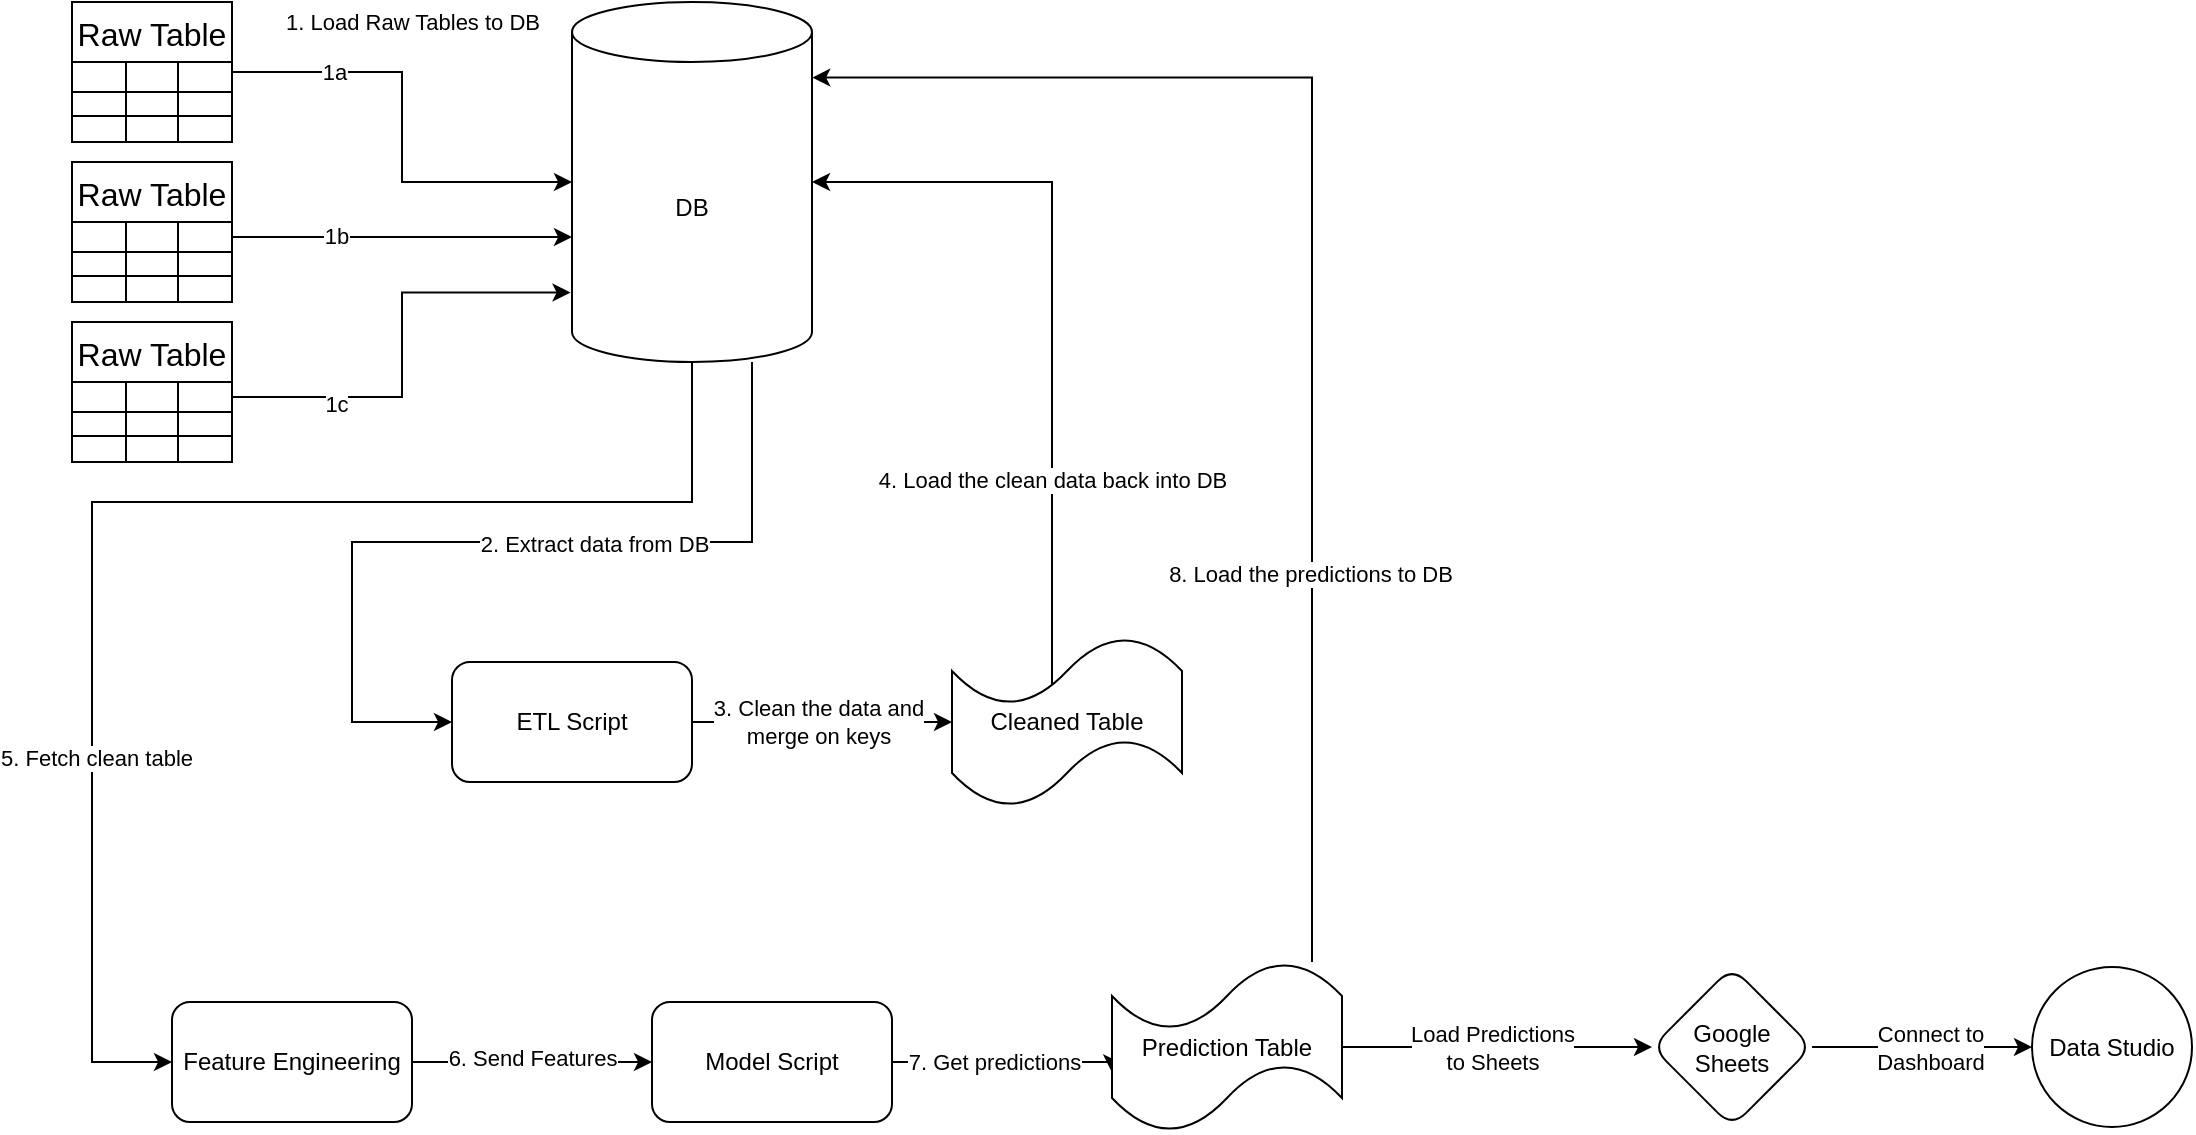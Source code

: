 <mxfile version="21.2.9" type="github">
  <diagram name="Page-1" id="itXvB60ISjNfNaF0H8Bf">
    <mxGraphModel dx="1186" dy="760" grid="1" gridSize="10" guides="1" tooltips="1" connect="1" arrows="1" fold="1" page="1" pageScale="1" pageWidth="850" pageHeight="1100" math="0" shadow="0">
      <root>
        <mxCell id="0" />
        <mxCell id="1" parent="0" />
        <mxCell id="gFEelxLtCZG7aMDX4lq9-77" style="edgeStyle=orthogonalEdgeStyle;rounded=0;orthogonalLoop=1;jettySize=auto;html=1;entryX=0;entryY=0.5;entryDx=0;entryDy=0;" edge="1" parent="1" source="gFEelxLtCZG7aMDX4lq9-1" target="gFEelxLtCZG7aMDX4lq9-76">
          <mxGeometry relative="1" as="geometry">
            <mxPoint x="310" y="330" as="targetPoint" />
            <Array as="points">
              <mxPoint x="380" y="310" />
              <mxPoint x="180" y="310" />
              <mxPoint x="180" y="400" />
            </Array>
          </mxGeometry>
        </mxCell>
        <mxCell id="gFEelxLtCZG7aMDX4lq9-84" value="2. Extract data from DB" style="edgeLabel;html=1;align=center;verticalAlign=middle;resizable=0;points=[];" vertex="1" connectable="0" parent="gFEelxLtCZG7aMDX4lq9-77">
          <mxGeometry x="-0.214" y="1" relative="1" as="geometry">
            <mxPoint as="offset" />
          </mxGeometry>
        </mxCell>
        <mxCell id="gFEelxLtCZG7aMDX4lq9-88" style="edgeStyle=orthogonalEdgeStyle;rounded=0;orthogonalLoop=1;jettySize=auto;html=1;entryX=0;entryY=0.5;entryDx=0;entryDy=0;" edge="1" parent="1" source="gFEelxLtCZG7aMDX4lq9-1" target="gFEelxLtCZG7aMDX4lq9-89">
          <mxGeometry relative="1" as="geometry">
            <mxPoint x="80" y="570" as="targetPoint" />
            <Array as="points">
              <mxPoint x="350" y="290" />
              <mxPoint x="50" y="290" />
              <mxPoint x="50" y="570" />
            </Array>
          </mxGeometry>
        </mxCell>
        <mxCell id="gFEelxLtCZG7aMDX4lq9-90" value="5. Fetch clean table" style="edgeLabel;html=1;align=center;verticalAlign=middle;resizable=0;points=[];" vertex="1" connectable="0" parent="gFEelxLtCZG7aMDX4lq9-88">
          <mxGeometry x="0.444" y="2" relative="1" as="geometry">
            <mxPoint as="offset" />
          </mxGeometry>
        </mxCell>
        <mxCell id="gFEelxLtCZG7aMDX4lq9-1" value="DB" style="shape=cylinder3;whiteSpace=wrap;html=1;boundedLbl=1;backgroundOutline=1;size=15;" vertex="1" parent="1">
          <mxGeometry x="290" y="40" width="120" height="180" as="geometry" />
        </mxCell>
        <mxCell id="gFEelxLtCZG7aMDX4lq9-72" value="" style="edgeStyle=orthogonalEdgeStyle;rounded=0;orthogonalLoop=1;jettySize=auto;html=1;entryX=0;entryY=0.5;entryDx=0;entryDy=0;entryPerimeter=0;" edge="1" parent="1" source="gFEelxLtCZG7aMDX4lq9-28" target="gFEelxLtCZG7aMDX4lq9-1">
          <mxGeometry relative="1" as="geometry">
            <mxPoint x="180" y="75" as="targetPoint" />
          </mxGeometry>
        </mxCell>
        <mxCell id="gFEelxLtCZG7aMDX4lq9-81" value="1a" style="edgeLabel;html=1;align=center;verticalAlign=middle;resizable=0;points=[];" vertex="1" connectable="0" parent="gFEelxLtCZG7aMDX4lq9-72">
          <mxGeometry x="-0.442" y="-1" relative="1" as="geometry">
            <mxPoint x="-12" y="-1" as="offset" />
          </mxGeometry>
        </mxCell>
        <mxCell id="gFEelxLtCZG7aMDX4lq9-85" value="1. Load Raw Tables to DB" style="edgeLabel;html=1;align=center;verticalAlign=middle;resizable=0;points=[];" vertex="1" connectable="0" parent="gFEelxLtCZG7aMDX4lq9-72">
          <mxGeometry x="-0.382" y="2" relative="1" as="geometry">
            <mxPoint x="20" y="-23" as="offset" />
          </mxGeometry>
        </mxCell>
        <mxCell id="gFEelxLtCZG7aMDX4lq9-28" value="Raw Table" style="shape=table;startSize=30;container=1;collapsible=0;childLayout=tableLayout;strokeColor=default;fontSize=16;" vertex="1" parent="1">
          <mxGeometry x="40" y="40" width="80" height="70" as="geometry" />
        </mxCell>
        <mxCell id="gFEelxLtCZG7aMDX4lq9-29" value="" style="shape=tableRow;horizontal=0;startSize=0;swimlaneHead=0;swimlaneBody=0;strokeColor=inherit;top=0;left=0;bottom=0;right=0;collapsible=0;dropTarget=0;fillColor=none;points=[[0,0.5],[1,0.5]];portConstraint=eastwest;fontSize=16;" vertex="1" parent="gFEelxLtCZG7aMDX4lq9-28">
          <mxGeometry y="30" width="80" height="15" as="geometry" />
        </mxCell>
        <mxCell id="gFEelxLtCZG7aMDX4lq9-30" value="" style="shape=partialRectangle;html=1;whiteSpace=wrap;connectable=0;strokeColor=inherit;overflow=hidden;fillColor=none;top=0;left=0;bottom=0;right=0;pointerEvents=1;fontSize=16;" vertex="1" parent="gFEelxLtCZG7aMDX4lq9-29">
          <mxGeometry width="27" height="15" as="geometry">
            <mxRectangle width="27" height="15" as="alternateBounds" />
          </mxGeometry>
        </mxCell>
        <mxCell id="gFEelxLtCZG7aMDX4lq9-31" value="" style="shape=partialRectangle;html=1;whiteSpace=wrap;connectable=0;strokeColor=inherit;overflow=hidden;fillColor=none;top=0;left=0;bottom=0;right=0;pointerEvents=1;fontSize=16;" vertex="1" parent="gFEelxLtCZG7aMDX4lq9-29">
          <mxGeometry x="27" width="26" height="15" as="geometry">
            <mxRectangle width="26" height="15" as="alternateBounds" />
          </mxGeometry>
        </mxCell>
        <mxCell id="gFEelxLtCZG7aMDX4lq9-32" value="" style="shape=partialRectangle;html=1;whiteSpace=wrap;connectable=0;strokeColor=inherit;overflow=hidden;fillColor=none;top=0;left=0;bottom=0;right=0;pointerEvents=1;fontSize=16;" vertex="1" parent="gFEelxLtCZG7aMDX4lq9-29">
          <mxGeometry x="53" width="27" height="15" as="geometry">
            <mxRectangle width="27" height="15" as="alternateBounds" />
          </mxGeometry>
        </mxCell>
        <mxCell id="gFEelxLtCZG7aMDX4lq9-33" value="" style="shape=tableRow;horizontal=0;startSize=0;swimlaneHead=0;swimlaneBody=0;strokeColor=inherit;top=0;left=0;bottom=0;right=0;collapsible=0;dropTarget=0;fillColor=none;points=[[0,0.5],[1,0.5]];portConstraint=eastwest;fontSize=16;" vertex="1" parent="gFEelxLtCZG7aMDX4lq9-28">
          <mxGeometry y="45" width="80" height="12" as="geometry" />
        </mxCell>
        <mxCell id="gFEelxLtCZG7aMDX4lq9-34" value="" style="shape=partialRectangle;html=1;whiteSpace=wrap;connectable=0;strokeColor=inherit;overflow=hidden;fillColor=none;top=0;left=0;bottom=0;right=0;pointerEvents=1;fontSize=16;" vertex="1" parent="gFEelxLtCZG7aMDX4lq9-33">
          <mxGeometry width="27" height="12" as="geometry">
            <mxRectangle width="27" height="12" as="alternateBounds" />
          </mxGeometry>
        </mxCell>
        <mxCell id="gFEelxLtCZG7aMDX4lq9-35" value="" style="shape=partialRectangle;html=1;whiteSpace=wrap;connectable=0;strokeColor=inherit;overflow=hidden;fillColor=none;top=0;left=0;bottom=0;right=0;pointerEvents=1;fontSize=16;" vertex="1" parent="gFEelxLtCZG7aMDX4lq9-33">
          <mxGeometry x="27" width="26" height="12" as="geometry">
            <mxRectangle width="26" height="12" as="alternateBounds" />
          </mxGeometry>
        </mxCell>
        <mxCell id="gFEelxLtCZG7aMDX4lq9-36" value="" style="shape=partialRectangle;html=1;whiteSpace=wrap;connectable=0;strokeColor=inherit;overflow=hidden;fillColor=none;top=0;left=0;bottom=0;right=0;pointerEvents=1;fontSize=16;" vertex="1" parent="gFEelxLtCZG7aMDX4lq9-33">
          <mxGeometry x="53" width="27" height="12" as="geometry">
            <mxRectangle width="27" height="12" as="alternateBounds" />
          </mxGeometry>
        </mxCell>
        <mxCell id="gFEelxLtCZG7aMDX4lq9-37" value="" style="shape=tableRow;horizontal=0;startSize=0;swimlaneHead=0;swimlaneBody=0;strokeColor=inherit;top=0;left=0;bottom=0;right=0;collapsible=0;dropTarget=0;fillColor=none;points=[[0,0.5],[1,0.5]];portConstraint=eastwest;fontSize=16;" vertex="1" parent="gFEelxLtCZG7aMDX4lq9-28">
          <mxGeometry y="57" width="80" height="13" as="geometry" />
        </mxCell>
        <mxCell id="gFEelxLtCZG7aMDX4lq9-38" value="" style="shape=partialRectangle;html=1;whiteSpace=wrap;connectable=0;strokeColor=inherit;overflow=hidden;fillColor=none;top=0;left=0;bottom=0;right=0;pointerEvents=1;fontSize=16;" vertex="1" parent="gFEelxLtCZG7aMDX4lq9-37">
          <mxGeometry width="27" height="13" as="geometry">
            <mxRectangle width="27" height="13" as="alternateBounds" />
          </mxGeometry>
        </mxCell>
        <mxCell id="gFEelxLtCZG7aMDX4lq9-39" value="" style="shape=partialRectangle;html=1;whiteSpace=wrap;connectable=0;strokeColor=inherit;overflow=hidden;fillColor=none;top=0;left=0;bottom=0;right=0;pointerEvents=1;fontSize=16;" vertex="1" parent="gFEelxLtCZG7aMDX4lq9-37">
          <mxGeometry x="27" width="26" height="13" as="geometry">
            <mxRectangle width="26" height="13" as="alternateBounds" />
          </mxGeometry>
        </mxCell>
        <mxCell id="gFEelxLtCZG7aMDX4lq9-40" value="" style="shape=partialRectangle;html=1;whiteSpace=wrap;connectable=0;strokeColor=inherit;overflow=hidden;fillColor=none;top=0;left=0;bottom=0;right=0;pointerEvents=1;fontSize=16;" vertex="1" parent="gFEelxLtCZG7aMDX4lq9-37">
          <mxGeometry x="53" width="27" height="13" as="geometry">
            <mxRectangle width="27" height="13" as="alternateBounds" />
          </mxGeometry>
        </mxCell>
        <mxCell id="gFEelxLtCZG7aMDX4lq9-41" value="Raw Table" style="shape=table;startSize=30;container=1;collapsible=0;childLayout=tableLayout;strokeColor=default;fontSize=16;" vertex="1" parent="1">
          <mxGeometry x="40" y="120" width="80" height="70" as="geometry" />
        </mxCell>
        <mxCell id="gFEelxLtCZG7aMDX4lq9-42" value="" style="shape=tableRow;horizontal=0;startSize=0;swimlaneHead=0;swimlaneBody=0;strokeColor=inherit;top=0;left=0;bottom=0;right=0;collapsible=0;dropTarget=0;fillColor=none;points=[[0,0.5],[1,0.5]];portConstraint=eastwest;fontSize=16;" vertex="1" parent="gFEelxLtCZG7aMDX4lq9-41">
          <mxGeometry y="30" width="80" height="15" as="geometry" />
        </mxCell>
        <mxCell id="gFEelxLtCZG7aMDX4lq9-43" value="" style="shape=partialRectangle;html=1;whiteSpace=wrap;connectable=0;strokeColor=inherit;overflow=hidden;fillColor=none;top=0;left=0;bottom=0;right=0;pointerEvents=1;fontSize=16;" vertex="1" parent="gFEelxLtCZG7aMDX4lq9-42">
          <mxGeometry width="27" height="15" as="geometry">
            <mxRectangle width="27" height="15" as="alternateBounds" />
          </mxGeometry>
        </mxCell>
        <mxCell id="gFEelxLtCZG7aMDX4lq9-44" value="" style="shape=partialRectangle;html=1;whiteSpace=wrap;connectable=0;strokeColor=inherit;overflow=hidden;fillColor=none;top=0;left=0;bottom=0;right=0;pointerEvents=1;fontSize=16;" vertex="1" parent="gFEelxLtCZG7aMDX4lq9-42">
          <mxGeometry x="27" width="26" height="15" as="geometry">
            <mxRectangle width="26" height="15" as="alternateBounds" />
          </mxGeometry>
        </mxCell>
        <mxCell id="gFEelxLtCZG7aMDX4lq9-45" value="" style="shape=partialRectangle;html=1;whiteSpace=wrap;connectable=0;strokeColor=inherit;overflow=hidden;fillColor=none;top=0;left=0;bottom=0;right=0;pointerEvents=1;fontSize=16;" vertex="1" parent="gFEelxLtCZG7aMDX4lq9-42">
          <mxGeometry x="53" width="27" height="15" as="geometry">
            <mxRectangle width="27" height="15" as="alternateBounds" />
          </mxGeometry>
        </mxCell>
        <mxCell id="gFEelxLtCZG7aMDX4lq9-46" value="" style="shape=tableRow;horizontal=0;startSize=0;swimlaneHead=0;swimlaneBody=0;strokeColor=inherit;top=0;left=0;bottom=0;right=0;collapsible=0;dropTarget=0;fillColor=none;points=[[0,0.5],[1,0.5]];portConstraint=eastwest;fontSize=16;" vertex="1" parent="gFEelxLtCZG7aMDX4lq9-41">
          <mxGeometry y="45" width="80" height="12" as="geometry" />
        </mxCell>
        <mxCell id="gFEelxLtCZG7aMDX4lq9-47" value="" style="shape=partialRectangle;html=1;whiteSpace=wrap;connectable=0;strokeColor=inherit;overflow=hidden;fillColor=none;top=0;left=0;bottom=0;right=0;pointerEvents=1;fontSize=16;" vertex="1" parent="gFEelxLtCZG7aMDX4lq9-46">
          <mxGeometry width="27" height="12" as="geometry">
            <mxRectangle width="27" height="12" as="alternateBounds" />
          </mxGeometry>
        </mxCell>
        <mxCell id="gFEelxLtCZG7aMDX4lq9-48" value="" style="shape=partialRectangle;html=1;whiteSpace=wrap;connectable=0;strokeColor=inherit;overflow=hidden;fillColor=none;top=0;left=0;bottom=0;right=0;pointerEvents=1;fontSize=16;" vertex="1" parent="gFEelxLtCZG7aMDX4lq9-46">
          <mxGeometry x="27" width="26" height="12" as="geometry">
            <mxRectangle width="26" height="12" as="alternateBounds" />
          </mxGeometry>
        </mxCell>
        <mxCell id="gFEelxLtCZG7aMDX4lq9-49" value="" style="shape=partialRectangle;html=1;whiteSpace=wrap;connectable=0;strokeColor=inherit;overflow=hidden;fillColor=none;top=0;left=0;bottom=0;right=0;pointerEvents=1;fontSize=16;" vertex="1" parent="gFEelxLtCZG7aMDX4lq9-46">
          <mxGeometry x="53" width="27" height="12" as="geometry">
            <mxRectangle width="27" height="12" as="alternateBounds" />
          </mxGeometry>
        </mxCell>
        <mxCell id="gFEelxLtCZG7aMDX4lq9-50" value="" style="shape=tableRow;horizontal=0;startSize=0;swimlaneHead=0;swimlaneBody=0;strokeColor=inherit;top=0;left=0;bottom=0;right=0;collapsible=0;dropTarget=0;fillColor=none;points=[[0,0.5],[1,0.5]];portConstraint=eastwest;fontSize=16;" vertex="1" parent="gFEelxLtCZG7aMDX4lq9-41">
          <mxGeometry y="57" width="80" height="13" as="geometry" />
        </mxCell>
        <mxCell id="gFEelxLtCZG7aMDX4lq9-51" value="" style="shape=partialRectangle;html=1;whiteSpace=wrap;connectable=0;strokeColor=inherit;overflow=hidden;fillColor=none;top=0;left=0;bottom=0;right=0;pointerEvents=1;fontSize=16;" vertex="1" parent="gFEelxLtCZG7aMDX4lq9-50">
          <mxGeometry width="27" height="13" as="geometry">
            <mxRectangle width="27" height="13" as="alternateBounds" />
          </mxGeometry>
        </mxCell>
        <mxCell id="gFEelxLtCZG7aMDX4lq9-52" value="" style="shape=partialRectangle;html=1;whiteSpace=wrap;connectable=0;strokeColor=inherit;overflow=hidden;fillColor=none;top=0;left=0;bottom=0;right=0;pointerEvents=1;fontSize=16;" vertex="1" parent="gFEelxLtCZG7aMDX4lq9-50">
          <mxGeometry x="27" width="26" height="13" as="geometry">
            <mxRectangle width="26" height="13" as="alternateBounds" />
          </mxGeometry>
        </mxCell>
        <mxCell id="gFEelxLtCZG7aMDX4lq9-53" value="" style="shape=partialRectangle;html=1;whiteSpace=wrap;connectable=0;strokeColor=inherit;overflow=hidden;fillColor=none;top=0;left=0;bottom=0;right=0;pointerEvents=1;fontSize=16;" vertex="1" parent="gFEelxLtCZG7aMDX4lq9-50">
          <mxGeometry x="53" width="27" height="13" as="geometry">
            <mxRectangle width="27" height="13" as="alternateBounds" />
          </mxGeometry>
        </mxCell>
        <mxCell id="gFEelxLtCZG7aMDX4lq9-54" value="Raw Table" style="shape=table;startSize=30;container=1;collapsible=0;childLayout=tableLayout;strokeColor=default;fontSize=16;" vertex="1" parent="1">
          <mxGeometry x="40" y="200" width="80" height="70" as="geometry" />
        </mxCell>
        <mxCell id="gFEelxLtCZG7aMDX4lq9-55" value="" style="shape=tableRow;horizontal=0;startSize=0;swimlaneHead=0;swimlaneBody=0;strokeColor=inherit;top=0;left=0;bottom=0;right=0;collapsible=0;dropTarget=0;fillColor=none;points=[[0,0.5],[1,0.5]];portConstraint=eastwest;fontSize=16;" vertex="1" parent="gFEelxLtCZG7aMDX4lq9-54">
          <mxGeometry y="30" width="80" height="15" as="geometry" />
        </mxCell>
        <mxCell id="gFEelxLtCZG7aMDX4lq9-56" value="" style="shape=partialRectangle;html=1;whiteSpace=wrap;connectable=0;strokeColor=inherit;overflow=hidden;fillColor=none;top=0;left=0;bottom=0;right=0;pointerEvents=1;fontSize=16;" vertex="1" parent="gFEelxLtCZG7aMDX4lq9-55">
          <mxGeometry width="27" height="15" as="geometry">
            <mxRectangle width="27" height="15" as="alternateBounds" />
          </mxGeometry>
        </mxCell>
        <mxCell id="gFEelxLtCZG7aMDX4lq9-57" value="" style="shape=partialRectangle;html=1;whiteSpace=wrap;connectable=0;strokeColor=inherit;overflow=hidden;fillColor=none;top=0;left=0;bottom=0;right=0;pointerEvents=1;fontSize=16;" vertex="1" parent="gFEelxLtCZG7aMDX4lq9-55">
          <mxGeometry x="27" width="26" height="15" as="geometry">
            <mxRectangle width="26" height="15" as="alternateBounds" />
          </mxGeometry>
        </mxCell>
        <mxCell id="gFEelxLtCZG7aMDX4lq9-58" value="" style="shape=partialRectangle;html=1;whiteSpace=wrap;connectable=0;strokeColor=inherit;overflow=hidden;fillColor=none;top=0;left=0;bottom=0;right=0;pointerEvents=1;fontSize=16;" vertex="1" parent="gFEelxLtCZG7aMDX4lq9-55">
          <mxGeometry x="53" width="27" height="15" as="geometry">
            <mxRectangle width="27" height="15" as="alternateBounds" />
          </mxGeometry>
        </mxCell>
        <mxCell id="gFEelxLtCZG7aMDX4lq9-59" value="" style="shape=tableRow;horizontal=0;startSize=0;swimlaneHead=0;swimlaneBody=0;strokeColor=inherit;top=0;left=0;bottom=0;right=0;collapsible=0;dropTarget=0;fillColor=none;points=[[0,0.5],[1,0.5]];portConstraint=eastwest;fontSize=16;" vertex="1" parent="gFEelxLtCZG7aMDX4lq9-54">
          <mxGeometry y="45" width="80" height="12" as="geometry" />
        </mxCell>
        <mxCell id="gFEelxLtCZG7aMDX4lq9-60" value="" style="shape=partialRectangle;html=1;whiteSpace=wrap;connectable=0;strokeColor=inherit;overflow=hidden;fillColor=none;top=0;left=0;bottom=0;right=0;pointerEvents=1;fontSize=16;" vertex="1" parent="gFEelxLtCZG7aMDX4lq9-59">
          <mxGeometry width="27" height="12" as="geometry">
            <mxRectangle width="27" height="12" as="alternateBounds" />
          </mxGeometry>
        </mxCell>
        <mxCell id="gFEelxLtCZG7aMDX4lq9-61" value="" style="shape=partialRectangle;html=1;whiteSpace=wrap;connectable=0;strokeColor=inherit;overflow=hidden;fillColor=none;top=0;left=0;bottom=0;right=0;pointerEvents=1;fontSize=16;" vertex="1" parent="gFEelxLtCZG7aMDX4lq9-59">
          <mxGeometry x="27" width="26" height="12" as="geometry">
            <mxRectangle width="26" height="12" as="alternateBounds" />
          </mxGeometry>
        </mxCell>
        <mxCell id="gFEelxLtCZG7aMDX4lq9-62" value="" style="shape=partialRectangle;html=1;whiteSpace=wrap;connectable=0;strokeColor=inherit;overflow=hidden;fillColor=none;top=0;left=0;bottom=0;right=0;pointerEvents=1;fontSize=16;" vertex="1" parent="gFEelxLtCZG7aMDX4lq9-59">
          <mxGeometry x="53" width="27" height="12" as="geometry">
            <mxRectangle width="27" height="12" as="alternateBounds" />
          </mxGeometry>
        </mxCell>
        <mxCell id="gFEelxLtCZG7aMDX4lq9-63" value="" style="shape=tableRow;horizontal=0;startSize=0;swimlaneHead=0;swimlaneBody=0;strokeColor=inherit;top=0;left=0;bottom=0;right=0;collapsible=0;dropTarget=0;fillColor=none;points=[[0,0.5],[1,0.5]];portConstraint=eastwest;fontSize=16;" vertex="1" parent="gFEelxLtCZG7aMDX4lq9-54">
          <mxGeometry y="57" width="80" height="13" as="geometry" />
        </mxCell>
        <mxCell id="gFEelxLtCZG7aMDX4lq9-64" value="" style="shape=partialRectangle;html=1;whiteSpace=wrap;connectable=0;strokeColor=inherit;overflow=hidden;fillColor=none;top=0;left=0;bottom=0;right=0;pointerEvents=1;fontSize=16;" vertex="1" parent="gFEelxLtCZG7aMDX4lq9-63">
          <mxGeometry width="27" height="13" as="geometry">
            <mxRectangle width="27" height="13" as="alternateBounds" />
          </mxGeometry>
        </mxCell>
        <mxCell id="gFEelxLtCZG7aMDX4lq9-65" value="" style="shape=partialRectangle;html=1;whiteSpace=wrap;connectable=0;strokeColor=inherit;overflow=hidden;fillColor=none;top=0;left=0;bottom=0;right=0;pointerEvents=1;fontSize=16;" vertex="1" parent="gFEelxLtCZG7aMDX4lq9-63">
          <mxGeometry x="27" width="26" height="13" as="geometry">
            <mxRectangle width="26" height="13" as="alternateBounds" />
          </mxGeometry>
        </mxCell>
        <mxCell id="gFEelxLtCZG7aMDX4lq9-66" value="" style="shape=partialRectangle;html=1;whiteSpace=wrap;connectable=0;strokeColor=inherit;overflow=hidden;fillColor=none;top=0;left=0;bottom=0;right=0;pointerEvents=1;fontSize=16;" vertex="1" parent="gFEelxLtCZG7aMDX4lq9-63">
          <mxGeometry x="53" width="27" height="13" as="geometry">
            <mxRectangle width="27" height="13" as="alternateBounds" />
          </mxGeometry>
        </mxCell>
        <mxCell id="gFEelxLtCZG7aMDX4lq9-73" style="edgeStyle=orthogonalEdgeStyle;rounded=0;orthogonalLoop=1;jettySize=auto;html=1;entryX=0;entryY=0.653;entryDx=0;entryDy=0;entryPerimeter=0;" edge="1" parent="1" source="gFEelxLtCZG7aMDX4lq9-42" target="gFEelxLtCZG7aMDX4lq9-1">
          <mxGeometry relative="1" as="geometry" />
        </mxCell>
        <mxCell id="gFEelxLtCZG7aMDX4lq9-82" value="1b" style="edgeLabel;html=1;align=center;verticalAlign=middle;resizable=0;points=[];" vertex="1" connectable="0" parent="gFEelxLtCZG7aMDX4lq9-73">
          <mxGeometry x="-0.396" y="1" relative="1" as="geometry">
            <mxPoint as="offset" />
          </mxGeometry>
        </mxCell>
        <mxCell id="gFEelxLtCZG7aMDX4lq9-74" style="edgeStyle=orthogonalEdgeStyle;rounded=0;orthogonalLoop=1;jettySize=auto;html=1;entryX=-0.006;entryY=0.807;entryDx=0;entryDy=0;entryPerimeter=0;" edge="1" parent="1" source="gFEelxLtCZG7aMDX4lq9-55" target="gFEelxLtCZG7aMDX4lq9-1">
          <mxGeometry relative="1" as="geometry" />
        </mxCell>
        <mxCell id="gFEelxLtCZG7aMDX4lq9-83" value="1c" style="edgeLabel;html=1;align=center;verticalAlign=middle;resizable=0;points=[];" vertex="1" connectable="0" parent="gFEelxLtCZG7aMDX4lq9-74">
          <mxGeometry x="-0.537" y="-3" relative="1" as="geometry">
            <mxPoint as="offset" />
          </mxGeometry>
        </mxCell>
        <mxCell id="gFEelxLtCZG7aMDX4lq9-79" value="" style="edgeStyle=orthogonalEdgeStyle;rounded=0;orthogonalLoop=1;jettySize=auto;html=1;" edge="1" parent="1" source="gFEelxLtCZG7aMDX4lq9-76" target="gFEelxLtCZG7aMDX4lq9-78">
          <mxGeometry relative="1" as="geometry" />
        </mxCell>
        <mxCell id="gFEelxLtCZG7aMDX4lq9-86" value="3. Clean the data and &lt;br&gt;merge on keys" style="edgeLabel;html=1;align=center;verticalAlign=middle;resizable=0;points=[];" vertex="1" connectable="0" parent="gFEelxLtCZG7aMDX4lq9-79">
          <mxGeometry x="0.258" y="-2" relative="1" as="geometry">
            <mxPoint x="-19" y="-2" as="offset" />
          </mxGeometry>
        </mxCell>
        <mxCell id="gFEelxLtCZG7aMDX4lq9-76" value="ETL Script" style="rounded=1;whiteSpace=wrap;html=1;" vertex="1" parent="1">
          <mxGeometry x="230" y="370" width="120" height="60" as="geometry" />
        </mxCell>
        <mxCell id="gFEelxLtCZG7aMDX4lq9-80" style="edgeStyle=orthogonalEdgeStyle;rounded=0;orthogonalLoop=1;jettySize=auto;html=1;entryX=1;entryY=0.5;entryDx=0;entryDy=0;entryPerimeter=0;exitX=0.199;exitY=0.402;exitDx=0;exitDy=0;exitPerimeter=0;" edge="1" parent="1" source="gFEelxLtCZG7aMDX4lq9-78" target="gFEelxLtCZG7aMDX4lq9-1">
          <mxGeometry relative="1" as="geometry">
            <Array as="points">
              <mxPoint x="530" y="392" />
              <mxPoint x="530" y="130" />
            </Array>
          </mxGeometry>
        </mxCell>
        <mxCell id="gFEelxLtCZG7aMDX4lq9-87" value="4. Load the clean data back into DB" style="edgeLabel;html=1;align=center;verticalAlign=middle;resizable=0;points=[];" vertex="1" connectable="0" parent="gFEelxLtCZG7aMDX4lq9-80">
          <mxGeometry x="-0.313" relative="1" as="geometry">
            <mxPoint as="offset" />
          </mxGeometry>
        </mxCell>
        <mxCell id="gFEelxLtCZG7aMDX4lq9-78" value="Cleaned Table" style="shape=tape;whiteSpace=wrap;html=1;rounded=1;" vertex="1" parent="1">
          <mxGeometry x="480" y="357.5" width="115" height="85" as="geometry" />
        </mxCell>
        <mxCell id="gFEelxLtCZG7aMDX4lq9-92" value="" style="edgeStyle=orthogonalEdgeStyle;rounded=0;orthogonalLoop=1;jettySize=auto;html=1;" edge="1" parent="1" source="gFEelxLtCZG7aMDX4lq9-89" target="gFEelxLtCZG7aMDX4lq9-91">
          <mxGeometry relative="1" as="geometry" />
        </mxCell>
        <mxCell id="gFEelxLtCZG7aMDX4lq9-93" value="6. Send Features" style="edgeLabel;html=1;align=center;verticalAlign=middle;resizable=0;points=[];" vertex="1" connectable="0" parent="gFEelxLtCZG7aMDX4lq9-92">
          <mxGeometry x="0.229" y="2" relative="1" as="geometry">
            <mxPoint x="-14" as="offset" />
          </mxGeometry>
        </mxCell>
        <mxCell id="gFEelxLtCZG7aMDX4lq9-89" value="Feature Engineering" style="rounded=1;whiteSpace=wrap;html=1;" vertex="1" parent="1">
          <mxGeometry x="90" y="540" width="120" height="60" as="geometry" />
        </mxCell>
        <mxCell id="gFEelxLtCZG7aMDX4lq9-95" value="" style="edgeStyle=orthogonalEdgeStyle;rounded=0;orthogonalLoop=1;jettySize=auto;html=1;entryX=0;entryY=0.65;entryDx=0;entryDy=0;entryPerimeter=0;" edge="1" parent="1" source="gFEelxLtCZG7aMDX4lq9-91" target="gFEelxLtCZG7aMDX4lq9-96">
          <mxGeometry relative="1" as="geometry">
            <mxPoint x="550" y="570" as="targetPoint" />
            <Array as="points">
              <mxPoint x="560" y="570" />
            </Array>
          </mxGeometry>
        </mxCell>
        <mxCell id="gFEelxLtCZG7aMDX4lq9-97" value="7. Get predictions" style="edgeLabel;html=1;align=center;verticalAlign=middle;resizable=0;points=[];" vertex="1" connectable="0" parent="gFEelxLtCZG7aMDX4lq9-95">
          <mxGeometry x="0.169" y="-1" relative="1" as="geometry">
            <mxPoint x="-17" y="-1" as="offset" />
          </mxGeometry>
        </mxCell>
        <mxCell id="gFEelxLtCZG7aMDX4lq9-91" value="Model Script" style="whiteSpace=wrap;html=1;rounded=1;" vertex="1" parent="1">
          <mxGeometry x="330" y="540" width="120" height="60" as="geometry" />
        </mxCell>
        <mxCell id="gFEelxLtCZG7aMDX4lq9-98" style="edgeStyle=orthogonalEdgeStyle;rounded=0;orthogonalLoop=1;jettySize=auto;html=1;entryX=1.001;entryY=0.21;entryDx=0;entryDy=0;entryPerimeter=0;" edge="1" parent="1" source="gFEelxLtCZG7aMDX4lq9-96" target="gFEelxLtCZG7aMDX4lq9-1">
          <mxGeometry relative="1" as="geometry">
            <Array as="points">
              <mxPoint x="660" y="78" />
            </Array>
          </mxGeometry>
        </mxCell>
        <mxCell id="gFEelxLtCZG7aMDX4lq9-99" value="8. Load the predictions to DB" style="edgeLabel;html=1;align=center;verticalAlign=middle;resizable=0;points=[];" vertex="1" connectable="0" parent="gFEelxLtCZG7aMDX4lq9-98">
          <mxGeometry x="-0.44" y="1" relative="1" as="geometry">
            <mxPoint as="offset" />
          </mxGeometry>
        </mxCell>
        <mxCell id="gFEelxLtCZG7aMDX4lq9-101" value="" style="edgeStyle=orthogonalEdgeStyle;rounded=0;orthogonalLoop=1;jettySize=auto;html=1;" edge="1" parent="1" source="gFEelxLtCZG7aMDX4lq9-96" target="gFEelxLtCZG7aMDX4lq9-100">
          <mxGeometry relative="1" as="geometry" />
        </mxCell>
        <mxCell id="gFEelxLtCZG7aMDX4lq9-102" value="Load Predictions &lt;br&gt;to Sheets" style="edgeLabel;html=1;align=center;verticalAlign=middle;resizable=0;points=[];" vertex="1" connectable="0" parent="gFEelxLtCZG7aMDX4lq9-101">
          <mxGeometry x="-0.396" y="-1" relative="1" as="geometry">
            <mxPoint x="28" y="-1" as="offset" />
          </mxGeometry>
        </mxCell>
        <mxCell id="gFEelxLtCZG7aMDX4lq9-96" value="Prediction Table" style="shape=tape;whiteSpace=wrap;html=1;rounded=1;" vertex="1" parent="1">
          <mxGeometry x="560" y="520" width="115" height="85" as="geometry" />
        </mxCell>
        <mxCell id="gFEelxLtCZG7aMDX4lq9-104" value="" style="edgeStyle=orthogonalEdgeStyle;rounded=0;orthogonalLoop=1;jettySize=auto;html=1;" edge="1" parent="1" source="gFEelxLtCZG7aMDX4lq9-100" target="gFEelxLtCZG7aMDX4lq9-103">
          <mxGeometry relative="1" as="geometry" />
        </mxCell>
        <mxCell id="gFEelxLtCZG7aMDX4lq9-106" value="Connect to &lt;br&gt;Dashboard" style="edgeLabel;html=1;align=center;verticalAlign=middle;resizable=0;points=[];" vertex="1" connectable="0" parent="gFEelxLtCZG7aMDX4lq9-104">
          <mxGeometry x="0.249" y="1" relative="1" as="geometry">
            <mxPoint x="-10" y="1" as="offset" />
          </mxGeometry>
        </mxCell>
        <mxCell id="gFEelxLtCZG7aMDX4lq9-100" value="Google Sheets" style="rhombus;whiteSpace=wrap;html=1;rounded=1;" vertex="1" parent="1">
          <mxGeometry x="830" y="522.5" width="80" height="80" as="geometry" />
        </mxCell>
        <mxCell id="gFEelxLtCZG7aMDX4lq9-103" value="Data Studio" style="ellipse;whiteSpace=wrap;html=1;rounded=1;" vertex="1" parent="1">
          <mxGeometry x="1020" y="522.5" width="80" height="80" as="geometry" />
        </mxCell>
      </root>
    </mxGraphModel>
  </diagram>
</mxfile>
